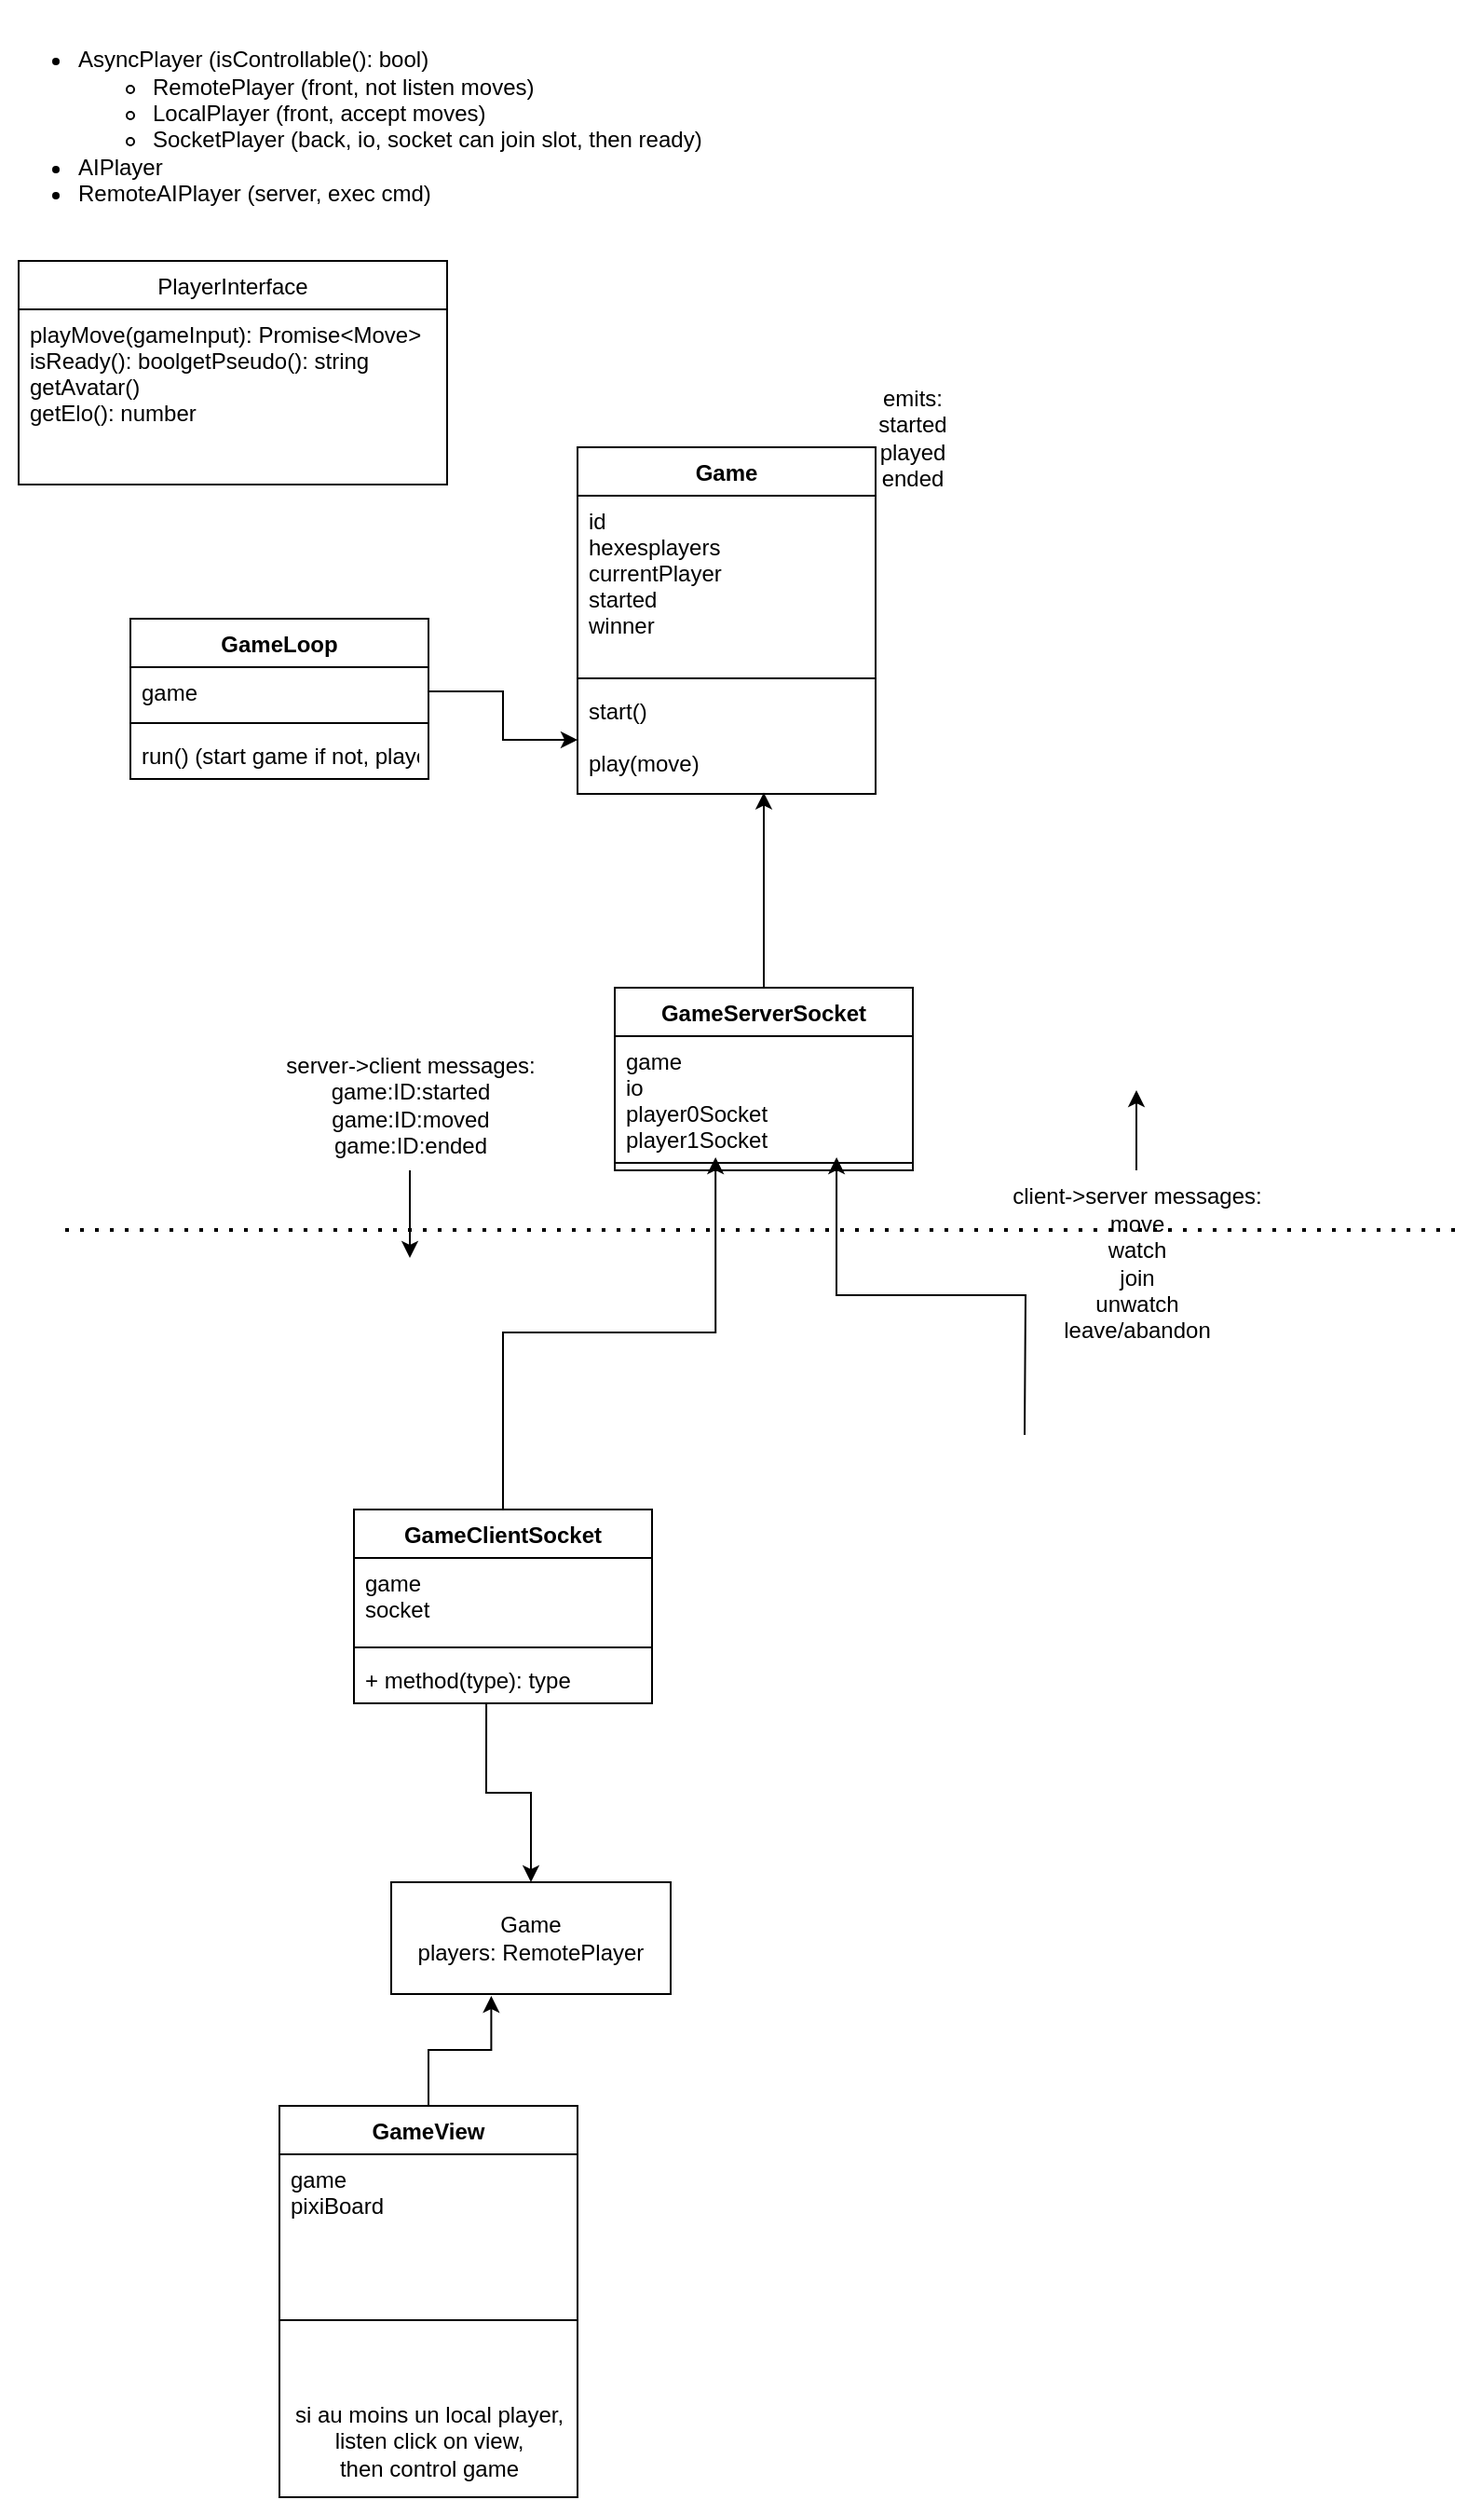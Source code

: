 <mxfile version="20.5.3"><diagram id="n9uMMdS0sM0NDuDs2vdY" name="Page-1"><mxGraphModel dx="1354" dy="911" grid="1" gridSize="10" guides="1" tooltips="1" connect="1" arrows="1" fold="1" page="1" pageScale="1" pageWidth="827" pageHeight="1169" math="0" shadow="0"><root><mxCell id="0"/><mxCell id="1" parent="0"/><mxCell id="bvI0IArzNIrlb63RfcCq-6" value="&lt;div&gt;emits:&lt;/div&gt;&lt;div&gt;started&lt;/div&gt;&lt;div&gt;played&lt;/div&gt;&lt;div&gt;ended&lt;br&gt;&lt;/div&gt;" style="text;html=1;strokeColor=none;fillColor=none;align=center;verticalAlign=middle;whiteSpace=wrap;rounded=0;" vertex="1" parent="1"><mxGeometry x="480" y="230" width="60" height="30" as="geometry"/></mxCell><mxCell id="bvI0IArzNIrlb63RfcCq-9" value="Game" style="swimlane;fontStyle=1;align=center;verticalAlign=top;childLayout=stackLayout;horizontal=1;startSize=26;horizontalStack=0;resizeParent=1;resizeParentMax=0;resizeLast=0;collapsible=1;marginBottom=0;" vertex="1" parent="1"><mxGeometry x="330" y="250" width="160" height="186" as="geometry"/></mxCell><mxCell id="bvI0IArzNIrlb63RfcCq-10" value="id&#xA;hexesplayers&#xA;currentPlayer&#xA;started&#xA;winner" style="text;strokeColor=none;fillColor=none;align=left;verticalAlign=top;spacingLeft=4;spacingRight=4;overflow=hidden;rotatable=0;points=[[0,0.5],[1,0.5]];portConstraint=eastwest;" vertex="1" parent="bvI0IArzNIrlb63RfcCq-9"><mxGeometry y="26" width="160" height="94" as="geometry"/></mxCell><mxCell id="bvI0IArzNIrlb63RfcCq-11" value="" style="line;strokeWidth=1;fillColor=none;align=left;verticalAlign=middle;spacingTop=-1;spacingLeft=3;spacingRight=3;rotatable=0;labelPosition=right;points=[];portConstraint=eastwest;strokeColor=inherit;" vertex="1" parent="bvI0IArzNIrlb63RfcCq-9"><mxGeometry y="120" width="160" height="8" as="geometry"/></mxCell><mxCell id="bvI0IArzNIrlb63RfcCq-12" value="start()&#xA;&#xA;play(move)" style="text;strokeColor=none;fillColor=none;align=left;verticalAlign=top;spacingLeft=4;spacingRight=4;overflow=hidden;rotatable=0;points=[[0,0.5],[1,0.5]];portConstraint=eastwest;" vertex="1" parent="bvI0IArzNIrlb63RfcCq-9"><mxGeometry y="128" width="160" height="58" as="geometry"/></mxCell><mxCell id="bvI0IArzNIrlb63RfcCq-13" value="PlayerInterface" style="swimlane;fontStyle=0;childLayout=stackLayout;horizontal=1;startSize=26;fillColor=none;horizontalStack=0;resizeParent=1;resizeParentMax=0;resizeLast=0;collapsible=1;marginBottom=0;" vertex="1" parent="1"><mxGeometry x="30" y="150" width="230" height="120" as="geometry"/></mxCell><mxCell id="bvI0IArzNIrlb63RfcCq-14" value="playMove(gameInput): Promise&lt;Move&gt;&#xA;isReady(): boolgetPseudo(): string&#xA;getAvatar()&#xA;getElo(): number&#xA;&#xA;" style="text;strokeColor=none;fillColor=none;align=left;verticalAlign=top;spacingLeft=4;spacingRight=4;overflow=hidden;rotatable=0;points=[[0,0.5],[1,0.5]];portConstraint=eastwest;" vertex="1" parent="bvI0IArzNIrlb63RfcCq-13"><mxGeometry y="26" width="230" height="94" as="geometry"/></mxCell><mxCell id="bvI0IArzNIrlb63RfcCq-17" value="GameLoop" style="swimlane;fontStyle=1;align=center;verticalAlign=top;childLayout=stackLayout;horizontal=1;startSize=26;horizontalStack=0;resizeParent=1;resizeParentMax=0;resizeLast=0;collapsible=1;marginBottom=0;" vertex="1" parent="1"><mxGeometry x="90" y="342" width="160" height="86" as="geometry"/></mxCell><mxCell id="bvI0IArzNIrlb63RfcCq-18" value="game" style="text;strokeColor=none;fillColor=none;align=left;verticalAlign=top;spacingLeft=4;spacingRight=4;overflow=hidden;rotatable=0;points=[[0,0.5],[1,0.5]];portConstraint=eastwest;" vertex="1" parent="bvI0IArzNIrlb63RfcCq-17"><mxGeometry y="26" width="160" height="26" as="geometry"/></mxCell><mxCell id="bvI0IArzNIrlb63RfcCq-19" value="" style="line;strokeWidth=1;fillColor=none;align=left;verticalAlign=middle;spacingTop=-1;spacingLeft=3;spacingRight=3;rotatable=0;labelPosition=right;points=[];portConstraint=eastwest;strokeColor=inherit;" vertex="1" parent="bvI0IArzNIrlb63RfcCq-17"><mxGeometry y="52" width="160" height="8" as="geometry"/></mxCell><mxCell id="bvI0IArzNIrlb63RfcCq-20" value="run() (start game if not, players turn)" style="text;strokeColor=none;fillColor=none;align=left;verticalAlign=top;spacingLeft=4;spacingRight=4;overflow=hidden;rotatable=0;points=[[0,0.5],[1,0.5]];portConstraint=eastwest;" vertex="1" parent="bvI0IArzNIrlb63RfcCq-17"><mxGeometry y="60" width="160" height="26" as="geometry"/></mxCell><mxCell id="bvI0IArzNIrlb63RfcCq-25" style="edgeStyle=orthogonalEdgeStyle;rounded=0;orthogonalLoop=1;jettySize=auto;html=1;entryX=0.625;entryY=0.988;entryDx=0;entryDy=0;entryPerimeter=0;" edge="1" parent="1" source="bvI0IArzNIrlb63RfcCq-21" target="bvI0IArzNIrlb63RfcCq-12"><mxGeometry relative="1" as="geometry"/></mxCell><mxCell id="bvI0IArzNIrlb63RfcCq-21" value="GameServerSocket" style="swimlane;fontStyle=1;align=center;verticalAlign=top;childLayout=stackLayout;horizontal=1;startSize=26;horizontalStack=0;resizeParent=1;resizeParentMax=0;resizeLast=0;collapsible=1;marginBottom=0;" vertex="1" parent="1"><mxGeometry x="350" y="540" width="160" height="98" as="geometry"/></mxCell><mxCell id="bvI0IArzNIrlb63RfcCq-22" value="game&#xA;io&#xA;player0Socket&#xA;player1Socket&#xA;" style="text;strokeColor=none;fillColor=none;align=left;verticalAlign=top;spacingLeft=4;spacingRight=4;overflow=hidden;rotatable=0;points=[[0,0.5],[1,0.5]];portConstraint=eastwest;" vertex="1" parent="bvI0IArzNIrlb63RfcCq-21"><mxGeometry y="26" width="160" height="64" as="geometry"/></mxCell><mxCell id="bvI0IArzNIrlb63RfcCq-23" value="" style="line;strokeWidth=1;fillColor=none;align=left;verticalAlign=middle;spacingTop=-1;spacingLeft=3;spacingRight=3;rotatable=0;labelPosition=right;points=[];portConstraint=eastwest;strokeColor=inherit;" vertex="1" parent="bvI0IArzNIrlb63RfcCq-21"><mxGeometry y="90" width="160" height="8" as="geometry"/></mxCell><mxCell id="bvI0IArzNIrlb63RfcCq-29" style="edgeStyle=orthogonalEdgeStyle;rounded=0;orthogonalLoop=1;jettySize=auto;html=1;entryX=0.338;entryY=1.016;entryDx=0;entryDy=0;entryPerimeter=0;exitX=0.5;exitY=0;exitDx=0;exitDy=0;" edge="1" parent="1" source="bvI0IArzNIrlb63RfcCq-33" target="bvI0IArzNIrlb63RfcCq-22"><mxGeometry relative="1" as="geometry"><mxPoint x="320" y="780" as="sourcePoint"/></mxGeometry></mxCell><mxCell id="bvI0IArzNIrlb63RfcCq-32" style="edgeStyle=orthogonalEdgeStyle;rounded=0;orthogonalLoop=1;jettySize=auto;html=1;entryX=0.5;entryY=0;entryDx=0;entryDy=0;exitX=0.444;exitY=1;exitDx=0;exitDy=0;exitPerimeter=0;" edge="1" parent="1" source="bvI0IArzNIrlb63RfcCq-36" target="bvI0IArzNIrlb63RfcCq-31"><mxGeometry relative="1" as="geometry"><mxPoint x="280" y="920" as="sourcePoint"/></mxGeometry></mxCell><mxCell id="bvI0IArzNIrlb63RfcCq-30" style="edgeStyle=orthogonalEdgeStyle;rounded=0;orthogonalLoop=1;jettySize=auto;html=1;entryX=0.744;entryY=1.016;entryDx=0;entryDy=0;entryPerimeter=0;" edge="1" parent="1" target="bvI0IArzNIrlb63RfcCq-22"><mxGeometry relative="1" as="geometry"><mxPoint x="570" y="780" as="sourcePoint"/></mxGeometry></mxCell><mxCell id="bvI0IArzNIrlb63RfcCq-31" value="&lt;div&gt;Game&lt;/div&gt;&lt;div&gt;players: RemotePlayer&lt;br&gt;&lt;/div&gt;" style="rounded=0;whiteSpace=wrap;html=1;" vertex="1" parent="1"><mxGeometry x="230" y="1020" width="150" height="60" as="geometry"/></mxCell><mxCell id="bvI0IArzNIrlb63RfcCq-33" value="GameClientSocket" style="swimlane;fontStyle=1;align=center;verticalAlign=top;childLayout=stackLayout;horizontal=1;startSize=26;horizontalStack=0;resizeParent=1;resizeParentMax=0;resizeLast=0;collapsible=1;marginBottom=0;" vertex="1" parent="1"><mxGeometry x="210" y="820" width="160" height="104" as="geometry"/></mxCell><mxCell id="bvI0IArzNIrlb63RfcCq-34" value="game&#xA;socket&#xA;" style="text;strokeColor=none;fillColor=none;align=left;verticalAlign=top;spacingLeft=4;spacingRight=4;overflow=hidden;rotatable=0;points=[[0,0.5],[1,0.5]];portConstraint=eastwest;" vertex="1" parent="bvI0IArzNIrlb63RfcCq-33"><mxGeometry y="26" width="160" height="44" as="geometry"/></mxCell><mxCell id="bvI0IArzNIrlb63RfcCq-35" value="" style="line;strokeWidth=1;fillColor=none;align=left;verticalAlign=middle;spacingTop=-1;spacingLeft=3;spacingRight=3;rotatable=0;labelPosition=right;points=[];portConstraint=eastwest;strokeColor=inherit;" vertex="1" parent="bvI0IArzNIrlb63RfcCq-33"><mxGeometry y="70" width="160" height="8" as="geometry"/></mxCell><mxCell id="bvI0IArzNIrlb63RfcCq-36" value="+ method(type): type" style="text;strokeColor=none;fillColor=none;align=left;verticalAlign=top;spacingLeft=4;spacingRight=4;overflow=hidden;rotatable=0;points=[[0,0.5],[1,0.5]];portConstraint=eastwest;" vertex="1" parent="bvI0IArzNIrlb63RfcCq-33"><mxGeometry y="78" width="160" height="26" as="geometry"/></mxCell><mxCell id="bvI0IArzNIrlb63RfcCq-42" style="edgeStyle=orthogonalEdgeStyle;rounded=0;orthogonalLoop=1;jettySize=auto;html=1;" edge="1" parent="1" source="bvI0IArzNIrlb63RfcCq-18" target="bvI0IArzNIrlb63RfcCq-12"><mxGeometry relative="1" as="geometry"/></mxCell><mxCell id="bvI0IArzNIrlb63RfcCq-47" style="edgeStyle=orthogonalEdgeStyle;rounded=0;orthogonalLoop=1;jettySize=auto;html=1;entryX=0.358;entryY=1.017;entryDx=0;entryDy=0;entryPerimeter=0;" edge="1" parent="1" source="bvI0IArzNIrlb63RfcCq-43" target="bvI0IArzNIrlb63RfcCq-31"><mxGeometry relative="1" as="geometry"/></mxCell><mxCell id="bvI0IArzNIrlb63RfcCq-43" value="GameView" style="swimlane;fontStyle=1;align=center;verticalAlign=top;childLayout=stackLayout;horizontal=1;startSize=26;horizontalStack=0;resizeParent=1;resizeParentMax=0;resizeLast=0;collapsible=1;marginBottom=0;" vertex="1" parent="1"><mxGeometry x="170" y="1140" width="160" height="210" as="geometry"/></mxCell><mxCell id="bvI0IArzNIrlb63RfcCq-44" value="game&#xA;pixiBoard&#xA;" style="text;strokeColor=none;fillColor=none;align=left;verticalAlign=top;spacingLeft=4;spacingRight=4;overflow=hidden;rotatable=0;points=[[0,0.5],[1,0.5]];portConstraint=eastwest;" vertex="1" parent="bvI0IArzNIrlb63RfcCq-43"><mxGeometry y="26" width="160" height="54" as="geometry"/></mxCell><mxCell id="bvI0IArzNIrlb63RfcCq-45" value="" style="line;strokeWidth=1;fillColor=none;align=left;verticalAlign=middle;spacingTop=-1;spacingLeft=3;spacingRight=3;rotatable=0;labelPosition=right;points=[];portConstraint=eastwest;strokeColor=inherit;" vertex="1" parent="bvI0IArzNIrlb63RfcCq-43"><mxGeometry y="80" width="160" height="70" as="geometry"/></mxCell><mxCell id="bvI0IArzNIrlb63RfcCq-56" value="&lt;div&gt;si au moins un local player,&lt;/div&gt;&lt;div&gt;listen click on view,&lt;/div&gt;&lt;div&gt;then control game&lt;br&gt;&lt;/div&gt;" style="text;html=1;align=center;verticalAlign=middle;resizable=0;points=[];autosize=1;strokeColor=none;fillColor=none;" vertex="1" parent="bvI0IArzNIrlb63RfcCq-43"><mxGeometry y="150" width="160" height="60" as="geometry"/></mxCell><mxCell id="bvI0IArzNIrlb63RfcCq-48" value="" style="endArrow=none;dashed=1;html=1;dashPattern=1 3;strokeWidth=2;rounded=0;" edge="1" parent="1"><mxGeometry width="50" height="50" relative="1" as="geometry"><mxPoint x="55" y="670" as="sourcePoint"/><mxPoint x="805" y="670" as="targetPoint"/></mxGeometry></mxCell><mxCell id="bvI0IArzNIrlb63RfcCq-51" style="edgeStyle=orthogonalEdgeStyle;rounded=0;orthogonalLoop=1;jettySize=auto;html=1;" edge="1" parent="1" source="bvI0IArzNIrlb63RfcCq-49"><mxGeometry relative="1" as="geometry"><mxPoint x="240" y="685" as="targetPoint"/></mxGeometry></mxCell><mxCell id="bvI0IArzNIrlb63RfcCq-49" value="&lt;div&gt;server-&amp;gt;client messages:&lt;/div&gt;&lt;div&gt;game:ID:started&lt;/div&gt;&lt;div&gt;game:ID:moved&lt;/div&gt;&lt;div&gt;game:ID:ended&lt;br&gt;&lt;/div&gt;" style="text;html=1;align=center;verticalAlign=middle;resizable=0;points=[];autosize=1;strokeColor=none;fillColor=none;" vertex="1" parent="1"><mxGeometry x="160" y="568" width="160" height="70" as="geometry"/></mxCell><mxCell id="bvI0IArzNIrlb63RfcCq-54" style="edgeStyle=orthogonalEdgeStyle;rounded=0;orthogonalLoop=1;jettySize=auto;html=1;" edge="1" parent="1" source="bvI0IArzNIrlb63RfcCq-52"><mxGeometry relative="1" as="geometry"><mxPoint x="630" y="595" as="targetPoint"/></mxGeometry></mxCell><mxCell id="bvI0IArzNIrlb63RfcCq-52" value="&lt;div&gt;client-&amp;gt;server messages:&lt;/div&gt;&lt;div&gt;move&lt;/div&gt;&lt;div&gt;watch&lt;/div&gt;&lt;div&gt;join&lt;/div&gt;&lt;div&gt;unwatch&lt;/div&gt;&lt;div&gt;leave/abandon&lt;br&gt;&lt;/div&gt;" style="text;html=1;align=center;verticalAlign=middle;resizable=0;points=[];autosize=1;strokeColor=none;fillColor=none;" vertex="1" parent="1"><mxGeometry x="550" y="638" width="160" height="100" as="geometry"/></mxCell><mxCell id="bvI0IArzNIrlb63RfcCq-55" value="&lt;div align=&quot;left&quot;&gt;&lt;ul&gt;&lt;li&gt;AsyncPlayer (isControllable(): bool)&lt;br&gt;&lt;/li&gt;&lt;ul&gt;&lt;li&gt;RemotePlayer (front, not listen moves)&lt;br&gt;&lt;/li&gt;&lt;li&gt;LocalPlayer (front, accept moves)&lt;/li&gt;&lt;li&gt;SocketPlayer (back, io, socket can join slot, then ready)&lt;br&gt;&lt;/li&gt;&lt;/ul&gt;&lt;li&gt;&lt;div&gt;AIPlayer&lt;/div&gt;&lt;/li&gt;&lt;li&gt;RemoteAIPlayer (server, exec cmd)&lt;br&gt;&lt;/li&gt;&lt;/ul&gt;&lt;/div&gt;&lt;div align=&quot;left&quot;&gt;&lt;br&gt;&lt;/div&gt;" style="text;html=1;align=left;verticalAlign=middle;resizable=0;points=[];autosize=1;strokeColor=none;fillColor=none;" vertex="1" parent="1"><mxGeometry x="20" y="10" width="400" height="150" as="geometry"/></mxCell></root></mxGraphModel></diagram></mxfile>